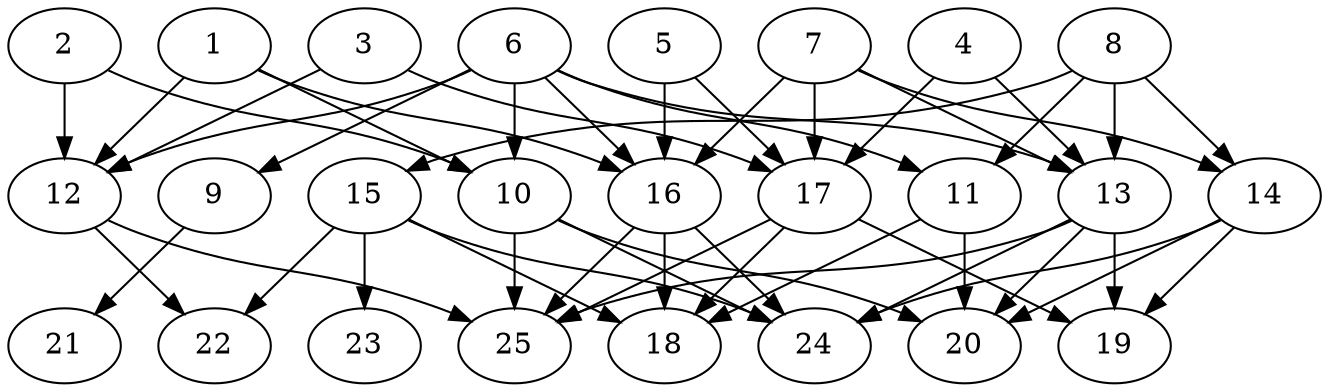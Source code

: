 // DAG automatically generated by daggen at Thu Oct  3 14:00:40 2019
// ./daggen --dot -n 25 --ccr 0.4 --fat 0.7 --regular 0.9 --density 0.5 --mindata 5242880 --maxdata 52428800 
digraph G {
  1 [size="123082240", alpha="0.07", expect_size="49232896"] 
  1 -> 10 [size ="49232896"]
  1 -> 12 [size ="49232896"]
  1 -> 16 [size ="49232896"]
  2 [size="39987200", alpha="0.16", expect_size="15994880"] 
  2 -> 10 [size ="15994880"]
  2 -> 12 [size ="15994880"]
  3 [size="69716480", alpha="0.08", expect_size="27886592"] 
  3 -> 12 [size ="27886592"]
  3 -> 17 [size ="27886592"]
  4 [size="51182080", alpha="0.01", expect_size="20472832"] 
  4 -> 13 [size ="20472832"]
  4 -> 17 [size ="20472832"]
  5 [size="28858880", alpha="0.14", expect_size="11543552"] 
  5 -> 16 [size ="11543552"]
  5 -> 17 [size ="11543552"]
  6 [size="112181760", alpha="0.16", expect_size="44872704"] 
  6 -> 9 [size ="44872704"]
  6 -> 10 [size ="44872704"]
  6 -> 11 [size ="44872704"]
  6 -> 12 [size ="44872704"]
  6 -> 13 [size ="44872704"]
  6 -> 16 [size ="44872704"]
  7 [size="83182080", alpha="0.20", expect_size="33272832"] 
  7 -> 13 [size ="33272832"]
  7 -> 14 [size ="33272832"]
  7 -> 16 [size ="33272832"]
  7 -> 17 [size ="33272832"]
  8 [size="94233600", alpha="0.12", expect_size="37693440"] 
  8 -> 11 [size ="37693440"]
  8 -> 13 [size ="37693440"]
  8 -> 14 [size ="37693440"]
  8 -> 15 [size ="37693440"]
  9 [size="122618880", alpha="0.04", expect_size="49047552"] 
  9 -> 21 [size ="49047552"]
  10 [size="114682880", alpha="0.01", expect_size="45873152"] 
  10 -> 20 [size ="45873152"]
  10 -> 24 [size ="45873152"]
  10 -> 25 [size ="45873152"]
  11 [size="46574080", alpha="0.16", expect_size="18629632"] 
  11 -> 18 [size ="18629632"]
  11 -> 20 [size ="18629632"]
  12 [size="90209280", alpha="0.20", expect_size="36083712"] 
  12 -> 22 [size ="36083712"]
  12 -> 25 [size ="36083712"]
  13 [size="68851200", alpha="0.04", expect_size="27540480"] 
  13 -> 19 [size ="27540480"]
  13 -> 20 [size ="27540480"]
  13 -> 24 [size ="27540480"]
  13 -> 25 [size ="27540480"]
  14 [size="116129280", alpha="0.17", expect_size="46451712"] 
  14 -> 19 [size ="46451712"]
  14 -> 20 [size ="46451712"]
  14 -> 24 [size ="46451712"]
  15 [size="121656320", alpha="0.09", expect_size="48662528"] 
  15 -> 18 [size ="48662528"]
  15 -> 22 [size ="48662528"]
  15 -> 23 [size ="48662528"]
  15 -> 24 [size ="48662528"]
  16 [size="88604160", alpha="0.02", expect_size="35441664"] 
  16 -> 18 [size ="35441664"]
  16 -> 24 [size ="35441664"]
  16 -> 25 [size ="35441664"]
  17 [size="66800640", alpha="0.16", expect_size="26720256"] 
  17 -> 18 [size ="26720256"]
  17 -> 19 [size ="26720256"]
  17 -> 25 [size ="26720256"]
  18 [size="65937920", alpha="0.11", expect_size="26375168"] 
  19 [size="20321280", alpha="0.16", expect_size="8128512"] 
  20 [size="42644480", alpha="0.02", expect_size="17057792"] 
  21 [size="46371840", alpha="0.07", expect_size="18548736"] 
  22 [size="23613440", alpha="0.17", expect_size="9445376"] 
  23 [size="21798400", alpha="0.17", expect_size="8719360"] 
  24 [size="45795840", alpha="0.02", expect_size="18318336"] 
  25 [size="28398080", alpha="0.11", expect_size="11359232"] 
}
